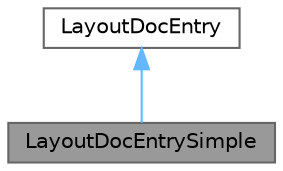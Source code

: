 digraph "LayoutDocEntrySimple"
{
 // INTERACTIVE_SVG=YES
 // LATEX_PDF_SIZE
  bgcolor="transparent";
  edge [fontname=Helvetica,fontsize=10,labelfontname=Helvetica,labelfontsize=10];
  node [fontname=Helvetica,fontsize=10,shape=box,height=0.2,width=0.4];
  Node1 [label="LayoutDocEntrySimple",height=0.2,width=0.4,color="gray40", fillcolor="grey60", style="filled", fontcolor="black",tooltip="Represents of a piece of a documentation page without configurable parts."];
  Node2 -> Node1 [dir="back",color="steelblue1",style="solid",tooltip=" "];
  Node2 [label="LayoutDocEntry",height=0.2,width=0.4,color="gray40", fillcolor="white", style="filled",URL="$d9/dba/struct_layout_doc_entry.html",tooltip="Base class representing a piece of a documentation page."];
}
